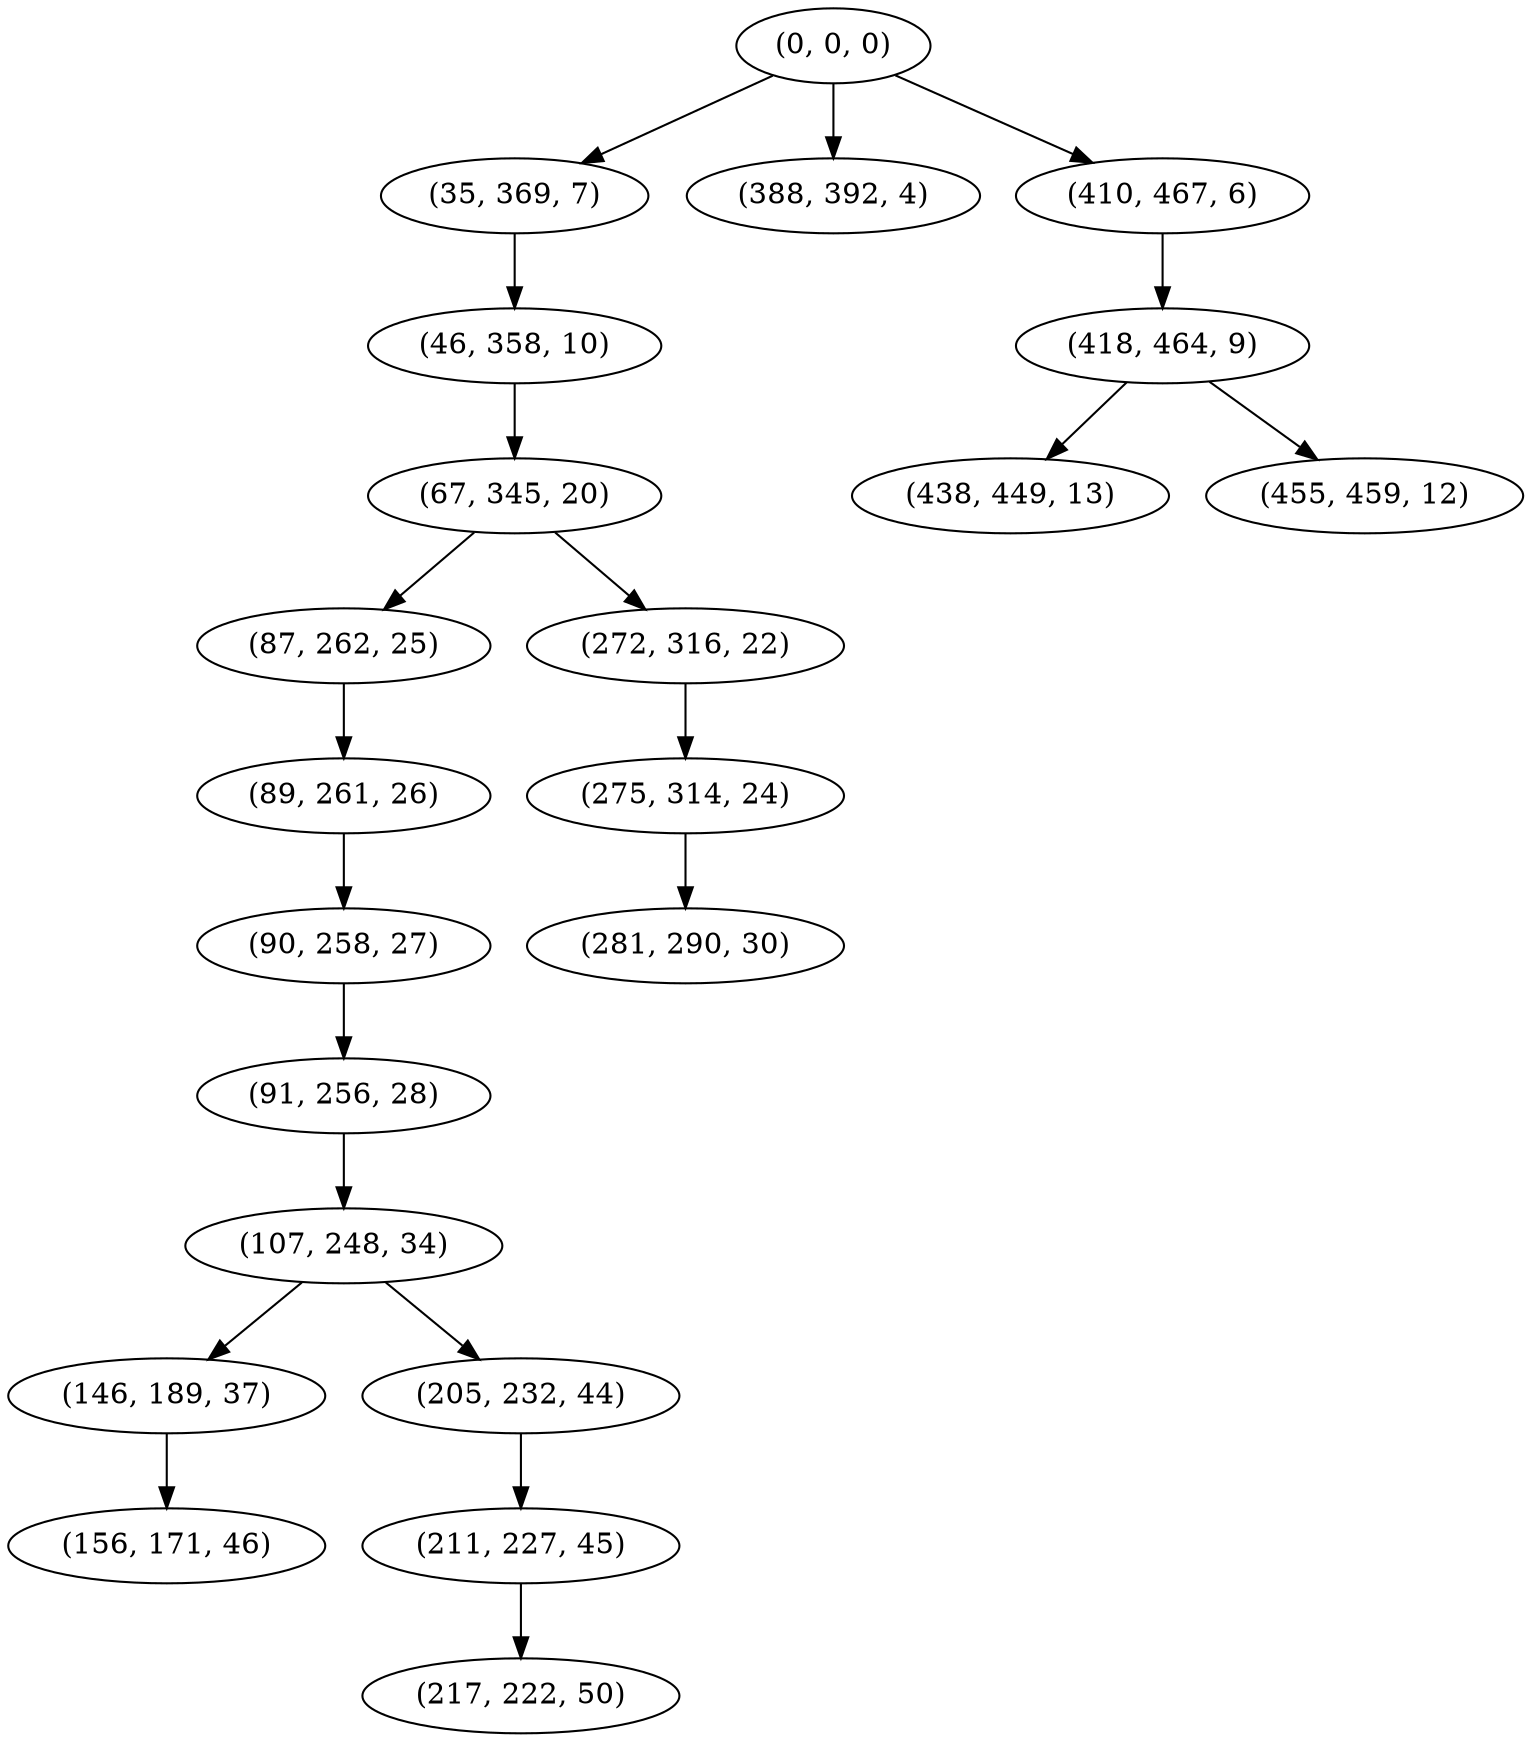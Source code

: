 digraph tree {
    "(0, 0, 0)";
    "(35, 369, 7)";
    "(46, 358, 10)";
    "(67, 345, 20)";
    "(87, 262, 25)";
    "(89, 261, 26)";
    "(90, 258, 27)";
    "(91, 256, 28)";
    "(107, 248, 34)";
    "(146, 189, 37)";
    "(156, 171, 46)";
    "(205, 232, 44)";
    "(211, 227, 45)";
    "(217, 222, 50)";
    "(272, 316, 22)";
    "(275, 314, 24)";
    "(281, 290, 30)";
    "(388, 392, 4)";
    "(410, 467, 6)";
    "(418, 464, 9)";
    "(438, 449, 13)";
    "(455, 459, 12)";
    "(0, 0, 0)" -> "(35, 369, 7)";
    "(0, 0, 0)" -> "(388, 392, 4)";
    "(0, 0, 0)" -> "(410, 467, 6)";
    "(35, 369, 7)" -> "(46, 358, 10)";
    "(46, 358, 10)" -> "(67, 345, 20)";
    "(67, 345, 20)" -> "(87, 262, 25)";
    "(67, 345, 20)" -> "(272, 316, 22)";
    "(87, 262, 25)" -> "(89, 261, 26)";
    "(89, 261, 26)" -> "(90, 258, 27)";
    "(90, 258, 27)" -> "(91, 256, 28)";
    "(91, 256, 28)" -> "(107, 248, 34)";
    "(107, 248, 34)" -> "(146, 189, 37)";
    "(107, 248, 34)" -> "(205, 232, 44)";
    "(146, 189, 37)" -> "(156, 171, 46)";
    "(205, 232, 44)" -> "(211, 227, 45)";
    "(211, 227, 45)" -> "(217, 222, 50)";
    "(272, 316, 22)" -> "(275, 314, 24)";
    "(275, 314, 24)" -> "(281, 290, 30)";
    "(410, 467, 6)" -> "(418, 464, 9)";
    "(418, 464, 9)" -> "(438, 449, 13)";
    "(418, 464, 9)" -> "(455, 459, 12)";
}
